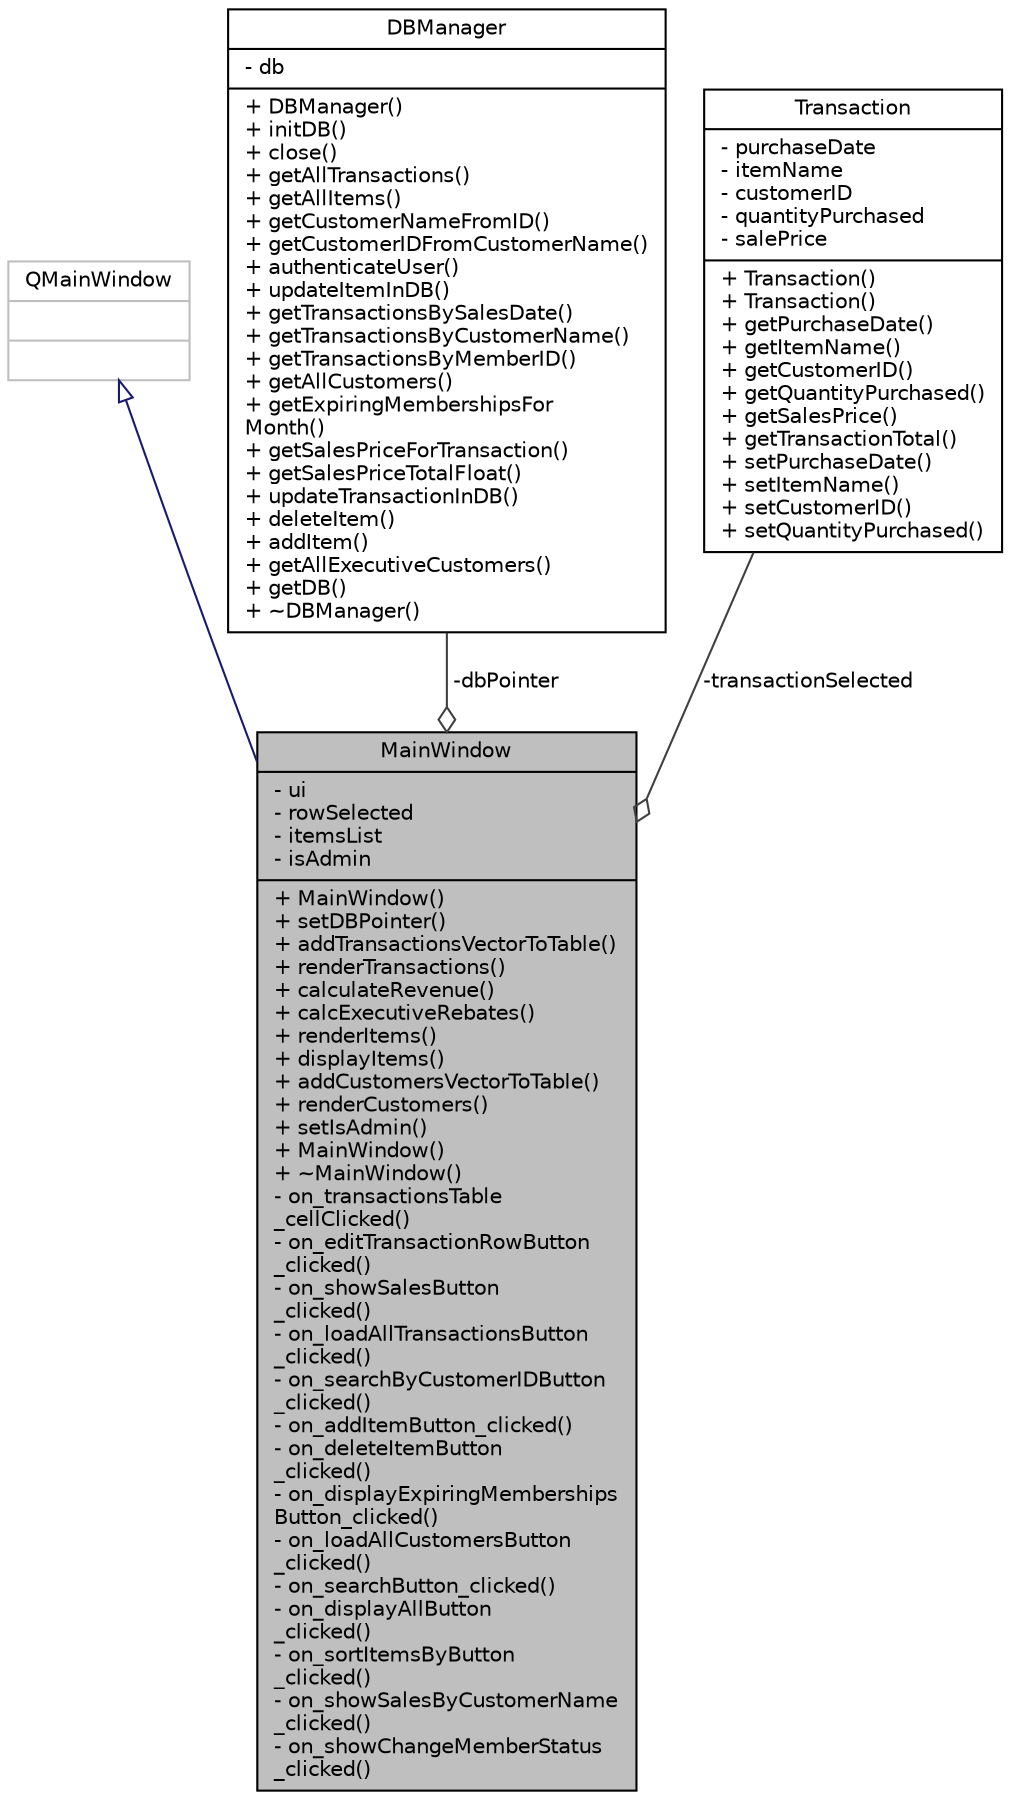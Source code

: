 digraph "MainWindow"
{
 // INTERACTIVE_SVG=YES
  bgcolor="transparent";
  edge [fontname="Helvetica",fontsize="10",labelfontname="Helvetica",labelfontsize="10"];
  node [fontname="Helvetica",fontsize="10",shape=record];
  Node2 [label="{MainWindow\n|- ui\l- rowSelected\l- itemsList\l- isAdmin\l|+ MainWindow()\l+ setDBPointer()\l+ addTransactionsVectorToTable()\l+ renderTransactions()\l+ calculateRevenue()\l+ calcExecutiveRebates()\l+ renderItems()\l+ displayItems()\l+ addCustomersVectorToTable()\l+ renderCustomers()\l+ setIsAdmin()\l+ MainWindow()\l+ ~MainWindow()\l- on_transactionsTable\l_cellClicked()\l- on_editTransactionRowButton\l_clicked()\l- on_showSalesButton\l_clicked()\l- on_loadAllTransactionsButton\l_clicked()\l- on_searchByCustomerIDButton\l_clicked()\l- on_addItemButton_clicked()\l- on_deleteItemButton\l_clicked()\l- on_displayExpiringMemberships\lButton_clicked()\l- on_loadAllCustomersButton\l_clicked()\l- on_searchButton_clicked()\l- on_displayAllButton\l_clicked()\l- on_sortItemsByButton\l_clicked()\l- on_showSalesByCustomerName\l_clicked()\l- on_showChangeMemberStatus\l_clicked()\l}",height=0.2,width=0.4,color="black", fillcolor="grey75", style="filled", fontcolor="black"];
  Node3 -> Node2 [dir="back",color="midnightblue",fontsize="10",style="solid",arrowtail="onormal",fontname="Helvetica"];
  Node3 [label="{QMainWindow\n||}",height=0.2,width=0.4,color="grey75"];
  Node4 -> Node2 [color="grey25",fontsize="10",style="solid",label=" -dbPointer" ,arrowhead="odiamond",fontname="Helvetica"];
  Node4 [label="{DBManager\n|- db\l|+ DBManager()\l+ initDB()\l+ close()\l+ getAllTransactions()\l+ getAllItems()\l+ getCustomerNameFromID()\l+ getCustomerIDFromCustomerName()\l+ authenticateUser()\l+ updateItemInDB()\l+ getTransactionsBySalesDate()\l+ getTransactionsByCustomerName()\l+ getTransactionsByMemberID()\l+ getAllCustomers()\l+ getExpiringMembershipsFor\lMonth()\l+ getSalesPriceForTransaction()\l+ getSalesPriceTotalFloat()\l+ updateTransactionInDB()\l+ deleteItem()\l+ addItem()\l+ getAllExecutiveCustomers()\l+ getDB()\l+ ~DBManager()\l}",height=0.2,width=0.4,color="black",URL="$class_d_b_manager.html"];
  Node5 -> Node2 [color="grey25",fontsize="10",style="solid",label=" -transactionSelected" ,arrowhead="odiamond",fontname="Helvetica"];
  Node5 [label="{Transaction\n|- purchaseDate\l- itemName\l- customerID\l- quantityPurchased\l- salePrice\l|+ Transaction()\l+ Transaction()\l+ getPurchaseDate()\l+ getItemName()\l+ getCustomerID()\l+ getQuantityPurchased()\l+ getSalesPrice()\l+ getTransactionTotal()\l+ setPurchaseDate()\l+ setItemName()\l+ setCustomerID()\l+ setQuantityPurchased()\l}",height=0.2,width=0.4,color="black",URL="$class_transaction.html"];
}
